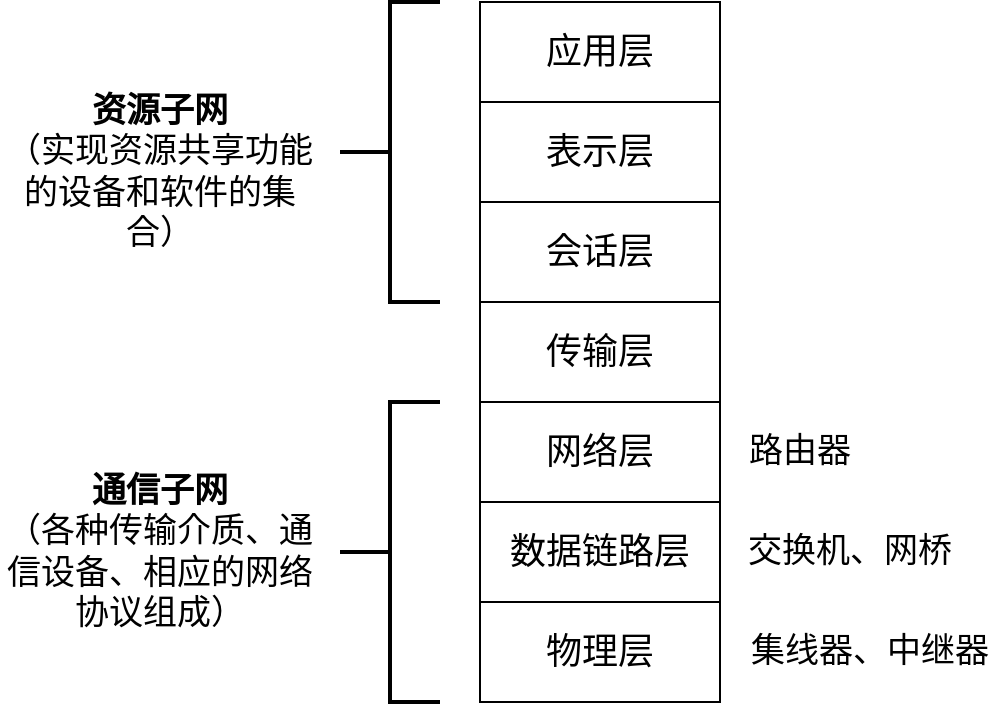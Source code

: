 <mxfile version="19.0.3" type="device"><diagram id="6w3vIkK_Xm5mu9tqTAXC" name="第 1 页"><mxGraphModel dx="1478" dy="715" grid="1" gridSize="10" guides="1" tooltips="1" connect="1" arrows="1" fold="1" page="1" pageScale="1" pageWidth="827" pageHeight="1169" math="0" shadow="0"><root><mxCell id="0"/><mxCell id="1" parent="0"/><mxCell id="GKtpi6pEmlUfKkbtoBun-1" value="应用层" style="rounded=0;whiteSpace=wrap;html=1;fontSize=18;" vertex="1" parent="1"><mxGeometry x="360" y="150" width="120" height="50" as="geometry"/></mxCell><mxCell id="GKtpi6pEmlUfKkbtoBun-4" value="表示层" style="rounded=0;whiteSpace=wrap;html=1;fontSize=18;" vertex="1" parent="1"><mxGeometry x="360" y="200" width="120" height="50" as="geometry"/></mxCell><mxCell id="GKtpi6pEmlUfKkbtoBun-5" value="会话层" style="rounded=0;whiteSpace=wrap;html=1;fontSize=18;" vertex="1" parent="1"><mxGeometry x="360" y="250" width="120" height="50" as="geometry"/></mxCell><mxCell id="GKtpi6pEmlUfKkbtoBun-6" value="传输层" style="rounded=0;whiteSpace=wrap;html=1;fontSize=18;" vertex="1" parent="1"><mxGeometry x="360" y="300" width="120" height="50" as="geometry"/></mxCell><mxCell id="GKtpi6pEmlUfKkbtoBun-7" value="网络层" style="rounded=0;whiteSpace=wrap;html=1;fontSize=18;" vertex="1" parent="1"><mxGeometry x="360" y="350" width="120" height="50" as="geometry"/></mxCell><mxCell id="GKtpi6pEmlUfKkbtoBun-8" value="数据链路层" style="rounded=0;whiteSpace=wrap;html=1;fontSize=18;" vertex="1" parent="1"><mxGeometry x="360" y="400" width="120" height="50" as="geometry"/></mxCell><mxCell id="GKtpi6pEmlUfKkbtoBun-9" value="物理层" style="rounded=0;whiteSpace=wrap;html=1;fontSize=18;" vertex="1" parent="1"><mxGeometry x="360" y="450" width="120" height="50" as="geometry"/></mxCell><mxCell id="GKtpi6pEmlUfKkbtoBun-11" value="" style="strokeWidth=2;html=1;shape=mxgraph.flowchart.annotation_2;align=left;labelPosition=right;pointerEvents=1;fontSize=18;" vertex="1" parent="1"><mxGeometry x="290" y="350" width="50" height="150" as="geometry"/></mxCell><mxCell id="GKtpi6pEmlUfKkbtoBun-12" value="&lt;b&gt;通信子网&lt;/b&gt;&lt;br style=&quot;font-size: 17px;&quot;&gt;（各种传输介质、通信设备、相应的网络协议组成）" style="text;html=1;strokeColor=none;fillColor=none;align=center;verticalAlign=middle;whiteSpace=wrap;rounded=0;fontSize=17;" vertex="1" parent="1"><mxGeometry x="120" y="410" width="160" height="30" as="geometry"/></mxCell><mxCell id="GKtpi6pEmlUfKkbtoBun-13" value="路由器" style="text;html=1;strokeColor=none;fillColor=none;align=center;verticalAlign=middle;whiteSpace=wrap;rounded=0;fontSize=17;" vertex="1" parent="1"><mxGeometry x="490" y="360" width="60" height="30" as="geometry"/></mxCell><mxCell id="GKtpi6pEmlUfKkbtoBun-15" value="交换机、网桥" style="text;html=1;strokeColor=none;fillColor=none;align=center;verticalAlign=middle;whiteSpace=wrap;rounded=0;fontSize=17;" vertex="1" parent="1"><mxGeometry x="490" y="410" width="110" height="30" as="geometry"/></mxCell><mxCell id="GKtpi6pEmlUfKkbtoBun-16" value="集线器、中继器" style="text;html=1;strokeColor=none;fillColor=none;align=center;verticalAlign=middle;whiteSpace=wrap;rounded=0;fontSize=17;" vertex="1" parent="1"><mxGeometry x="490" y="460" width="130" height="30" as="geometry"/></mxCell><mxCell id="GKtpi6pEmlUfKkbtoBun-17" value="&lt;b&gt;资源子网&lt;/b&gt;&lt;br style=&quot;font-size: 17px;&quot;&gt;（实现资源共享功能的设备和软件的集合）" style="text;html=1;strokeColor=none;fillColor=none;align=center;verticalAlign=middle;whiteSpace=wrap;rounded=0;fontSize=17;" vertex="1" parent="1"><mxGeometry x="120" y="220" width="160" height="30" as="geometry"/></mxCell><mxCell id="GKtpi6pEmlUfKkbtoBun-18" value="" style="strokeWidth=2;html=1;shape=mxgraph.flowchart.annotation_2;align=left;labelPosition=right;pointerEvents=1;fontSize=18;" vertex="1" parent="1"><mxGeometry x="290" y="150" width="50" height="150" as="geometry"/></mxCell></root></mxGraphModel></diagram></mxfile>